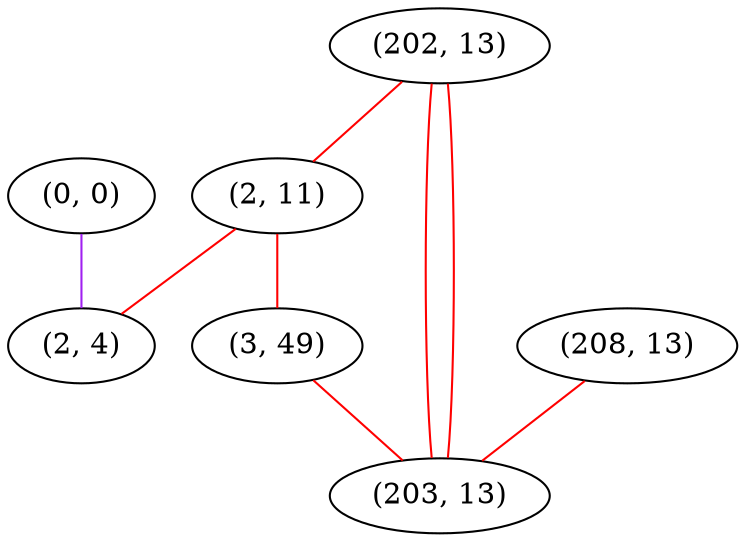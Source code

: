 graph "" {
"(0, 0)";
"(202, 13)";
"(2, 11)";
"(3, 49)";
"(208, 13)";
"(2, 4)";
"(203, 13)";
"(0, 0)" -- "(2, 4)"  [color=purple, key=0, weight=4];
"(202, 13)" -- "(2, 11)"  [color=red, key=0, weight=1];
"(202, 13)" -- "(203, 13)"  [color=red, key=0, weight=1];
"(202, 13)" -- "(203, 13)"  [color=red, key=1, weight=1];
"(2, 11)" -- "(3, 49)"  [color=red, key=0, weight=1];
"(2, 11)" -- "(2, 4)"  [color=red, key=0, weight=1];
"(3, 49)" -- "(203, 13)"  [color=red, key=0, weight=1];
"(208, 13)" -- "(203, 13)"  [color=red, key=0, weight=1];
}

